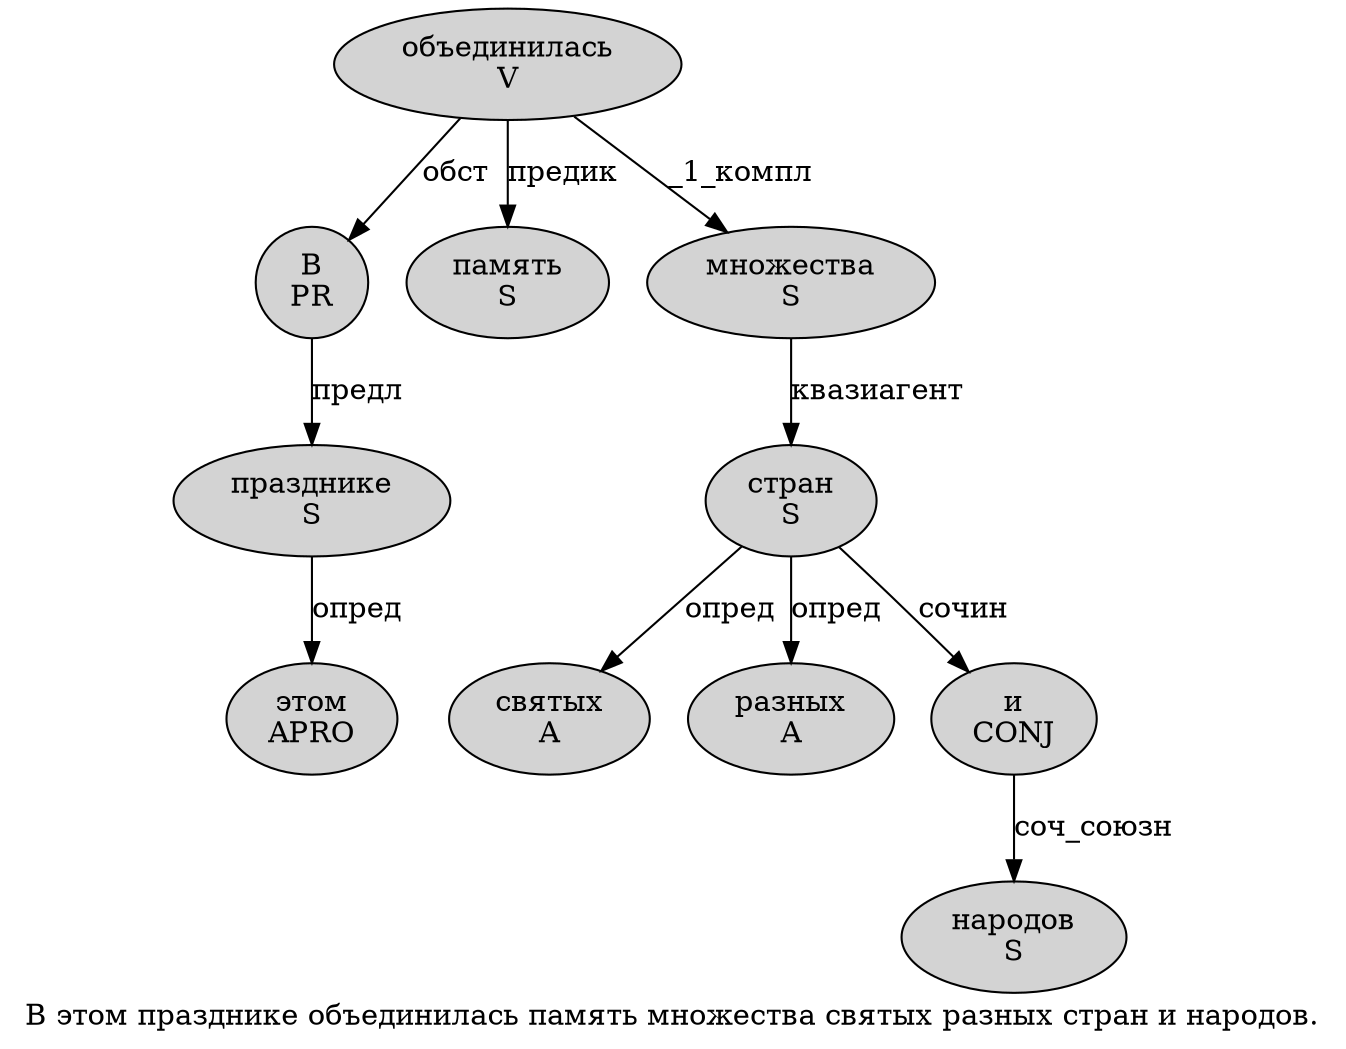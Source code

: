digraph SENTENCE_1173 {
	graph [label="В этом празднике объединилась память множества святых разных стран и народов."]
	node [style=filled]
		0 [label="В
PR" color="" fillcolor=lightgray penwidth=1 shape=ellipse]
		1 [label="этом
APRO" color="" fillcolor=lightgray penwidth=1 shape=ellipse]
		2 [label="празднике
S" color="" fillcolor=lightgray penwidth=1 shape=ellipse]
		3 [label="объединилась
V" color="" fillcolor=lightgray penwidth=1 shape=ellipse]
		4 [label="память
S" color="" fillcolor=lightgray penwidth=1 shape=ellipse]
		5 [label="множества
S" color="" fillcolor=lightgray penwidth=1 shape=ellipse]
		6 [label="святых
A" color="" fillcolor=lightgray penwidth=1 shape=ellipse]
		7 [label="разных
A" color="" fillcolor=lightgray penwidth=1 shape=ellipse]
		8 [label="стран
S" color="" fillcolor=lightgray penwidth=1 shape=ellipse]
		9 [label="и
CONJ" color="" fillcolor=lightgray penwidth=1 shape=ellipse]
		10 [label="народов
S" color="" fillcolor=lightgray penwidth=1 shape=ellipse]
			3 -> 0 [label="обст"]
			3 -> 4 [label="предик"]
			3 -> 5 [label="_1_компл"]
			2 -> 1 [label="опред"]
			0 -> 2 [label="предл"]
			8 -> 6 [label="опред"]
			8 -> 7 [label="опред"]
			8 -> 9 [label="сочин"]
			9 -> 10 [label="соч_союзн"]
			5 -> 8 [label="квазиагент"]
}
